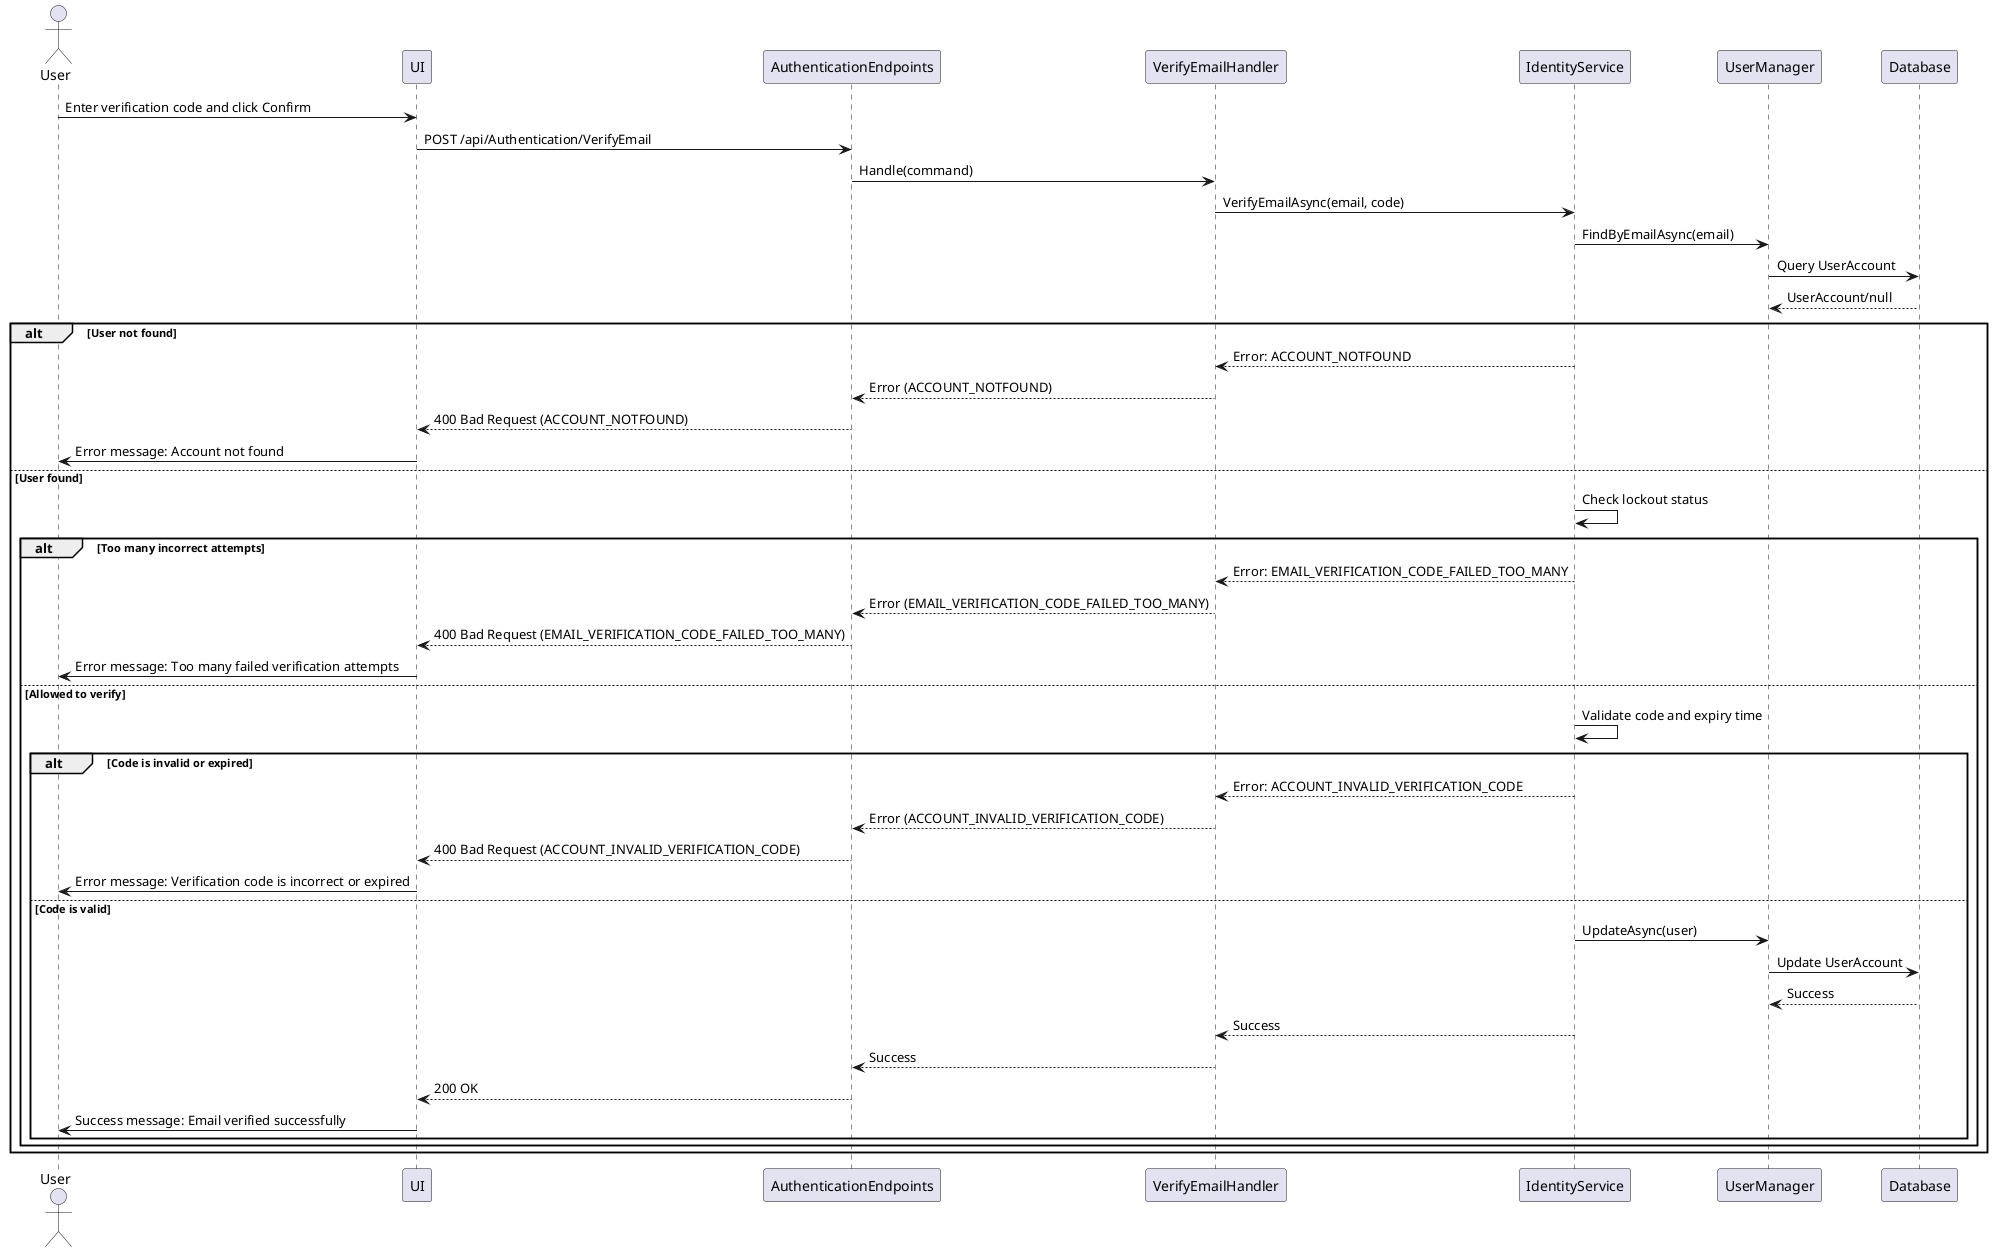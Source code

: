 @startuml
actor User
participant UI
participant AuthenticationEndpoints
participant VerifyEmailHandler
participant IdentityService
participant UserManager
participant Database

User -> UI : Enter verification code and click Confirm
UI -> AuthenticationEndpoints : POST /api/Authentication/VerifyEmail
AuthenticationEndpoints -> VerifyEmailHandler : Handle(command)
VerifyEmailHandler -> IdentityService : VerifyEmailAsync(email, code)
IdentityService -> UserManager : FindByEmailAsync(email)
UserManager -> Database : Query UserAccount
Database --> UserManager : UserAccount/null

alt User not found
    IdentityService --> VerifyEmailHandler : Error: ACCOUNT_NOTFOUND
    VerifyEmailHandler --> AuthenticationEndpoints : Error (ACCOUNT_NOTFOUND)
    AuthenticationEndpoints --> UI : 400 Bad Request (ACCOUNT_NOTFOUND)
    UI -> User : Error message: Account not found
else User found
    IdentityService -> IdentityService : Check lockout status
    alt Too many incorrect attempts
        IdentityService --> VerifyEmailHandler : Error: EMAIL_VERIFICATION_CODE_FAILED_TOO_MANY
        VerifyEmailHandler --> AuthenticationEndpoints : Error (EMAIL_VERIFICATION_CODE_FAILED_TOO_MANY)
        AuthenticationEndpoints --> UI : 400 Bad Request (EMAIL_VERIFICATION_CODE_FAILED_TOO_MANY)
        UI -> User : Error message: Too many failed verification attempts
    else Allowed to verify
        IdentityService -> IdentityService : Validate code and expiry time
        alt Code is invalid or expired
            IdentityService --> VerifyEmailHandler : Error: ACCOUNT_INVALID_VERIFICATION_CODE
            VerifyEmailHandler --> AuthenticationEndpoints : Error (ACCOUNT_INVALID_VERIFICATION_CODE)
            AuthenticationEndpoints --> UI : 400 Bad Request (ACCOUNT_INVALID_VERIFICATION_CODE)
            UI -> User : Error message: Verification code is incorrect or expired
        else Code is valid
            IdentityService -> UserManager : UpdateAsync(user)
            UserManager -> Database : Update UserAccount
            Database --> UserManager : Success
            IdentityService --> VerifyEmailHandler : Success
            VerifyEmailHandler --> AuthenticationEndpoints : Success
            AuthenticationEndpoints --> UI : 200 OK
            UI -> User : Success message: Email verified successfully
        end
    end
end
@enduml
